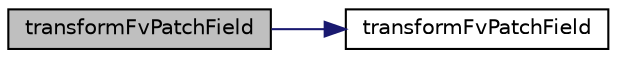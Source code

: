digraph "transformFvPatchField"
{
  bgcolor="transparent";
  edge [fontname="Helvetica",fontsize="10",labelfontname="Helvetica",labelfontsize="10"];
  node [fontname="Helvetica",fontsize="10",shape=record];
  rankdir="LR";
  Node9 [label="transformFvPatchField",height=0.2,width=0.4,color="black", fillcolor="grey75", style="filled", fontcolor="black"];
  Node9 -> Node10 [color="midnightblue",fontsize="10",style="solid",fontname="Helvetica"];
  Node10 [label="transformFvPatchField",height=0.2,width=0.4,color="black",URL="$a22793.html#a0b4fe3564e1e914e514e313972c3a3b6",tooltip="Construct from patch and internal field. "];
}
